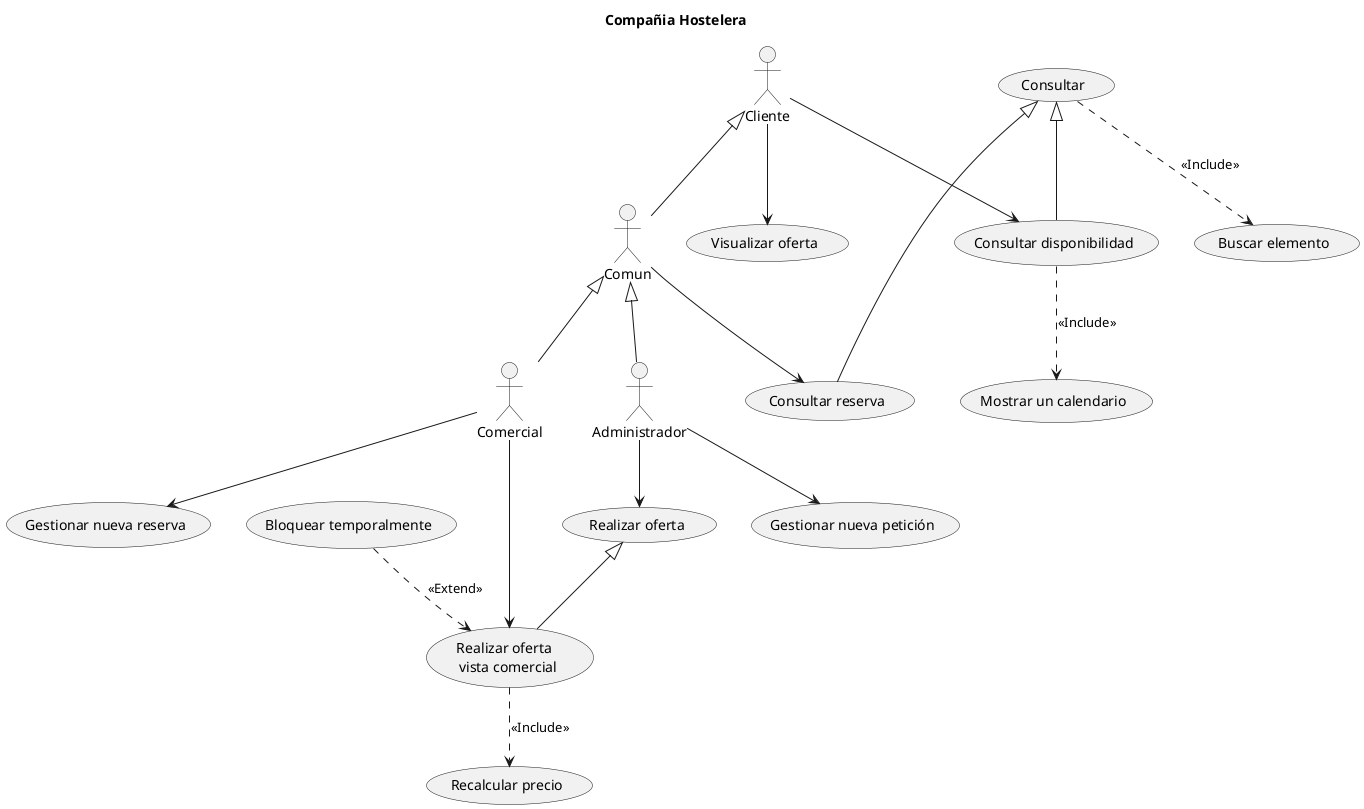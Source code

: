 @startuml compania_hostelera
title Compañia Hostelera

:Administrador: as A1
:Comun: as A2
:Comercial: as A3
:Cliente: as A4


(Recalcular precio) as UC1
(Bloquear temporalmente) as UC2
(Realizar oferta) as UC3
(Realizar oferta \n vista comercial) as UC4
(Gestionar nueva reserva) as UC5
(Gestionar nueva petición) as UC6
(Consultar reserva) as UC7
(Visualizar oferta) as UC8
(Consultar disponibilidad) as UC9
(Consultar) as UC10
(Buscar elemento) as UC11
(Mostrar un calendario) as UC12

A1 --> UC3
A1 --> UC6
A3 --> UC4
A3 --> UC5
A2 --> UC7
A4 --> UC8
A4 --> UC9

A2 <|-- A1
A2 <|-- A3
A4 <|-- A2
UC3 <|-- UC4
UC10 <|-- UC7
UC10 <|-- UC9

UC2 ..> UC4 : <<Extend>>

UC4 ..> UC1 : <<Include>>
UC10 ..> UC11 : <<Include>>
UC9 ..> UC12 : <<Include>>

@enduml